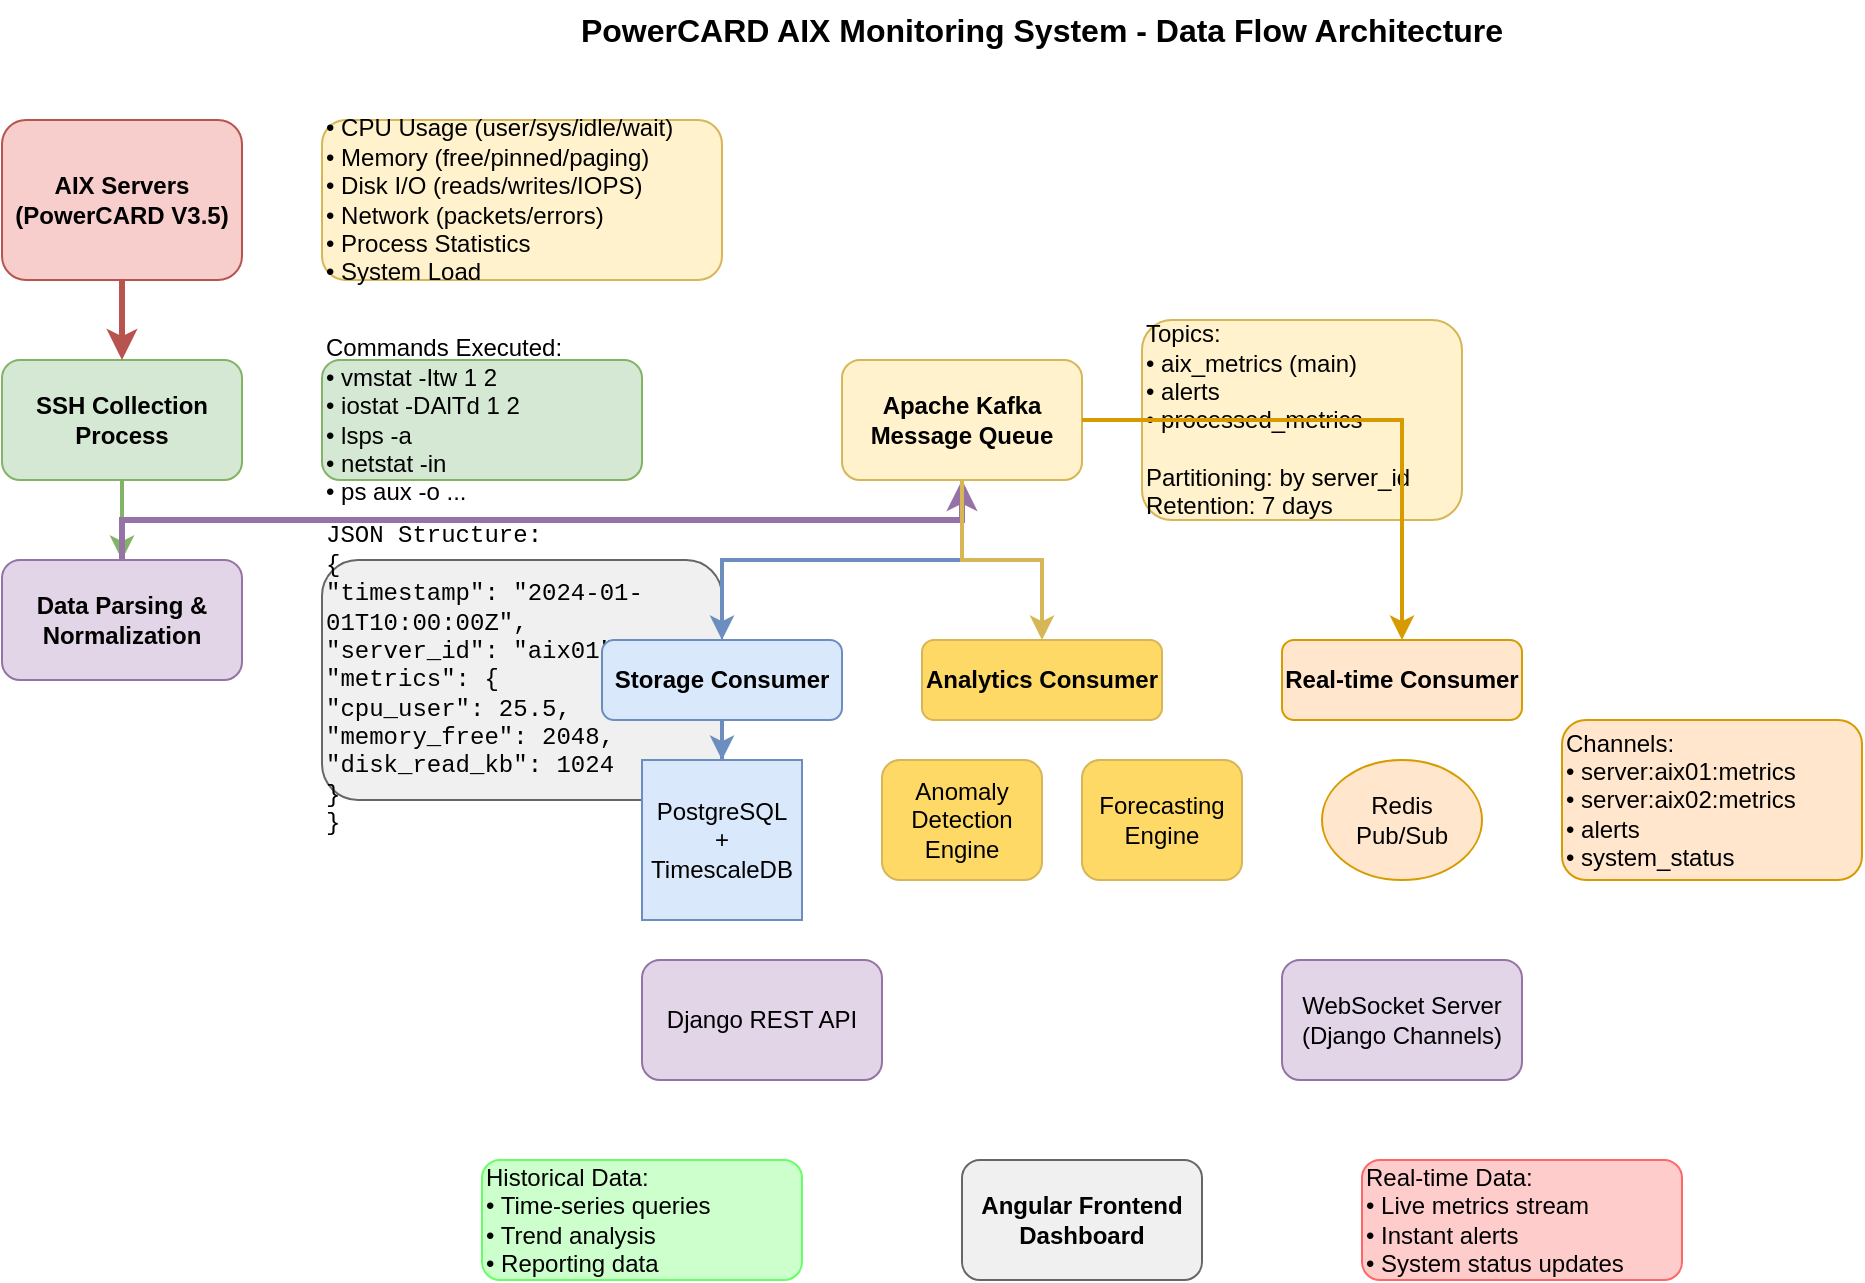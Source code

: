 <mxfile>
    <diagram id="SA5zjoSrM44l7rOFG6dm" name="Data Flow">
        <mxGraphModel dx="1436" dy="1047" grid="1" gridSize="10" guides="1" tooltips="1" connect="1" arrows="1" fold="1" page="1" pageScale="1" pageWidth="827" pageHeight="1169" math="0" shadow="0">
            <root>
                <mxCell id="0"/>
                <mxCell id="1" parent="0"/>
                <mxCell id="18" value="PowerCARD AIX Monitoring System - Data Flow Architecture" style="text;html=1;strokeColor=none;fillColor=none;align=center;verticalAlign=middle;whiteSpace=wrap;rounded=0;fontSize=16;fontStyle=1;" vertex="1" parent="1">
                    <mxGeometry x="350" y="20" width="500" height="30" as="geometry"/>
                </mxCell>
                <mxCell id="19" value="AIX Servers&#xa;(PowerCARD V3.5)" style="rounded=1;whiteSpace=wrap;html=1;fillColor=#f8cecc;strokeColor=#b85450;fontSize=12;fontStyle=1;" vertex="1" parent="1">
                    <mxGeometry x="80" y="80" width="120" height="80" as="geometry"/>
                </mxCell>
                <mxCell id="20" value="• CPU Usage (user/sys/idle/wait)&#xa;• Memory (free/pinned/paging)&#xa;• Disk I/O (reads/writes/IOPS)&#xa;• Network (packets/errors)&#xa;• Process Statistics&#xa;• System Load" style="rounded=1;whiteSpace=wrap;html=1;fillColor=#fff2cc;strokeColor=#d6b656;align=left;" vertex="1" parent="1">
                    <mxGeometry x="240" y="80" width="200" height="80" as="geometry"/>
                </mxCell>
                <mxCell id="21" value="SSH Collection&#xa;Process" style="rounded=1;whiteSpace=wrap;html=1;fillColor=#d5e8d4;strokeColor=#82b366;fontSize=12;fontStyle=1;" vertex="1" parent="1">
                    <mxGeometry x="80" y="200" width="120" height="60" as="geometry"/>
                </mxCell>
                <mxCell id="22" value="Commands Executed:&#xa;• vmstat -Itw 1 2&#xa;• iostat -DAlTd 1 2&#xa;• lsps -a&#xa;• netstat -in&#xa;• ps aux -o ..." style="rounded=1;whiteSpace=wrap;html=1;fillColor=#d5e8d4;strokeColor=#82b366;align=left;" vertex="1" parent="1">
                    <mxGeometry x="240" y="200" width="160" height="60" as="geometry"/>
                </mxCell>
                <mxCell id="23" value="Data Parsing &amp;&#xa;Normalization" style="rounded=1;whiteSpace=wrap;html=1;fillColor=#e1d5e7;strokeColor=#9673a6;fontSize=12;fontStyle=1;" vertex="1" parent="1">
                    <mxGeometry x="80" y="300" width="120" height="60" as="geometry"/>
                </mxCell>
                <mxCell id="24" value="JSON Structure:&#xa;{&#xa;  &quot;timestamp&quot;: &quot;2024-01-01T10:00:00Z&quot;,&#xa;  &quot;server_id&quot;: &quot;aix01&quot;,&#xa;  &quot;metrics&quot;: {&#xa;    &quot;cpu_user&quot;: 25.5,&#xa;    &quot;memory_free&quot;: 2048,&#xa;    &quot;disk_read_kb&quot;: 1024&#xa;  }&#xa;}" style="rounded=1;whiteSpace=wrap;html=1;fillColor=#f0f0f0;strokeColor=#666666;align=left;fontFamily=Courier New;" vertex="1" parent="1">
                    <mxGeometry x="240" y="300" width="200" height="120" as="geometry"/>
                </mxCell>
                <mxCell id="25" value="Apache Kafka&#xa;Message Queue" style="rounded=1;whiteSpace=wrap;html=1;fillColor=#fff2cc;strokeColor=#d6b656;fontSize=12;fontStyle=1;" vertex="1" parent="1">
                    <mxGeometry x="500" y="200" width="120" height="60" as="geometry"/>
                </mxCell>
                <mxCell id="26" value="Topics:&#xa;• aix_metrics (main)&#xa;• alerts&#xa;• processed_metrics&#xa;&#xa;Partitioning: by server_id&#xa;Retention: 7 days" style="rounded=1;whiteSpace=wrap;html=1;fillColor=#fff2cc;strokeColor=#d6b656;align=left;" vertex="1" parent="1">
                    <mxGeometry x="650" y="180" width="160" height="100" as="geometry"/>
                </mxCell>
                <mxCell id="27" value="Storage Consumer" style="rounded=1;whiteSpace=wrap;html=1;fillColor=#dae8fc;strokeColor=#6c8ebf;fontSize=12;fontStyle=1;" vertex="1" parent="1">
                    <mxGeometry x="380" y="340" width="120" height="40" as="geometry"/>
                </mxCell>
                <mxCell id="28" value="PostgreSQL&#xa;+ TimescaleDB" style="cylinder3;whiteSpace=wrap;html=1;boundedLbl=1;backgroundOutline=1;size=15;fillColor=#dae8fc;strokeColor=#6c8ebf;" vertex="1" parent="1">
                    <mxGeometry x="400" y="400" width="80" height="80" as="geometry"/>
                </mxCell>
                <mxCell id="29" value="Analytics Consumer" style="rounded=1;whiteSpace=wrap;html=1;fillColor=#ffd966;strokeColor=#d6b656;fontSize=12;fontStyle=1;" vertex="1" parent="1">
                    <mxGeometry x="540" y="340" width="120" height="40" as="geometry"/>
                </mxCell>
                <mxCell id="30" value="Anomaly Detection&#xa;Engine" style="rounded=1;whiteSpace=wrap;html=1;fillColor=#ffd966;strokeColor=#d6b656;" vertex="1" parent="1">
                    <mxGeometry x="520" y="400" width="80" height="60" as="geometry"/>
                </mxCell>
                <mxCell id="31" value="Forecasting&#xa;Engine" style="rounded=1;whiteSpace=wrap;html=1;fillColor=#ffd966;strokeColor=#d6b656;" vertex="1" parent="1">
                    <mxGeometry x="620" y="400" width="80" height="60" as="geometry"/>
                </mxCell>
                <mxCell id="32" value="Real-time Consumer" style="rounded=1;whiteSpace=wrap;html=1;fillColor=#ffe6cc;strokeColor=#d79b00;fontSize=12;fontStyle=1;" vertex="1" parent="1">
                    <mxGeometry x="720" y="340" width="120" height="40" as="geometry"/>
                </mxCell>
                <mxCell id="33" value="Redis&#xa;Pub/Sub" style="ellipse;whiteSpace=wrap;html=1;fillColor=#ffe6cc;strokeColor=#d79b00;" vertex="1" parent="1">
                    <mxGeometry x="740" y="400" width="80" height="60" as="geometry"/>
                </mxCell>
                <mxCell id="34" value="Channels:&#xa;• server:aix01:metrics&#xa;• server:aix02:metrics&#xa;• alerts&#xa;• system_status" style="rounded=1;whiteSpace=wrap;html=1;fillColor=#ffe6cc;strokeColor=#d79b00;align=left;" vertex="1" parent="1">
                    <mxGeometry x="860" y="380" width="150" height="80" as="geometry"/>
                </mxCell>
                <mxCell id="35" value="WebSocket Server&#xa;(Django Channels)" style="rounded=1;whiteSpace=wrap;html=1;fillColor=#e1d5e7;strokeColor=#9673a6;" vertex="1" parent="1">
                    <mxGeometry x="720" y="500" width="120" height="60" as="geometry"/>
                </mxCell>
                <mxCell id="36" value="Django REST API" style="rounded=1;whiteSpace=wrap;html=1;fillColor=#e1d5e7;strokeColor=#9673a6;" vertex="1" parent="1">
                    <mxGeometry x="400" y="500" width="120" height="60" as="geometry"/>
                </mxCell>
                <mxCell id="37" value="Angular Frontend&#xa;Dashboard" style="rounded=1;whiteSpace=wrap;html=1;fillColor=#f0f0f0;strokeColor=#666666;fontSize=12;fontStyle=1;" vertex="1" parent="1">
                    <mxGeometry x="560" y="600" width="120" height="60" as="geometry"/>
                </mxCell>
                <mxCell id="38" value="Real-time Data:&#xa;• Live metrics stream&#xa;• Instant alerts&#xa;• System status updates" style="rounded=1;whiteSpace=wrap;html=1;fillColor=#ffcccc;strokeColor=#ff6666;align=left;" vertex="1" parent="1">
                    <mxGeometry x="760" y="600" width="160" height="60" as="geometry"/>
                </mxCell>
                <mxCell id="39" value="Historical Data:&#xa;• Time-series queries&#xa;• Trend analysis&#xa;• Reporting data" style="rounded=1;whiteSpace=wrap;html=1;fillColor=#ccffcc;strokeColor=#66ff66;align=left;" vertex="1" parent="1">
                    <mxGeometry x="320" y="600" width="160" height="60" as="geometry"/>
                </mxCell>
                <mxCell id="40" style="edgeStyle=orthogonalEdgeStyle;rounded=0;orthogonalLoop=1;jettySize=auto;html=1;strokeWidth=3;strokeColor=#b85450;" edge="1" parent="1" source="19" target="21">
                    <mxGeometry relative="1" as="geometry"/>
                </mxCell>
                <mxCell id="41" style="edgeStyle=orthogonalEdgeStyle;rounded=0;orthogonalLoop=1;jettySize=auto;html=1;strokeWidth=2;strokeColor=#82b366;" edge="1" parent="1" source="21" target="23">
                    <mxGeometry relative="1" as="geometry"/>
                </mxCell>
                <mxCell id="42" style="edgeStyle=orthogonalEdgeStyle;rounded=0;orthogonalLoop=1;jettySize=auto;html=1;strokeWidth=3;strokeColor=#9673a6;" edge="1" parent="1" source="23" target="25">
                    <mxGeometry relative="1" as="geometry">
                        <Array as="points">
                            <mxPoint x="140" y="280"/>
                            <mxPoint x="560" y="280"/>
                        </Array>
                    </mxGeometry>
                </mxCell>
                <mxCell id="43" style="edgeStyle=orthogonalEdgeStyle;rounded=0;orthogonalLoop=1;jettySize=auto;html=1;strokeWidth=2;strokeColor=#6c8ebf;" edge="1" parent="1" source="25" target="27">
                    <mxGeometry relative="1" as="geometry"/>
                </mxCell>
                <mxCell id="44" style="edgeStyle=orthogonalEdgeStyle;rounded=0;orthogonalLoop=1;jettySize=auto;html=1;strokeWidth=2;strokeColor=#d6b656;" edge="1" parent="1" source="25" target="29">
                    <mxGeometry relative="1" as="geometry"/>
                </mxCell>
                <mxCell id="45" style="edgeStyle=orthogonalEdgeStyle;rounded=0;orthogonalLoop=1;jettySize=auto;html=1;strokeWidth=2;strokeColor=#d79b00;" edge="1" parent="1" source="25" target="32">
                    <mxGeometry relative="1" as="geometry"/>
                </mxCell>
                <mxCell id="46" style="edgeStyle=orthogonalEdgeStyle;rounded=0;orthogonalLoop=1;jettySize=auto;html=1;strokeWidth=2;strokeColor=#6c8ebf;" edge="1" parent="1" source="27" target="28">
                    <mxGeometry relative="1" as="geometry"/>
                </mxCell>
            </root>
        </mxGraphModel>
    </diagram>
</mxfile>